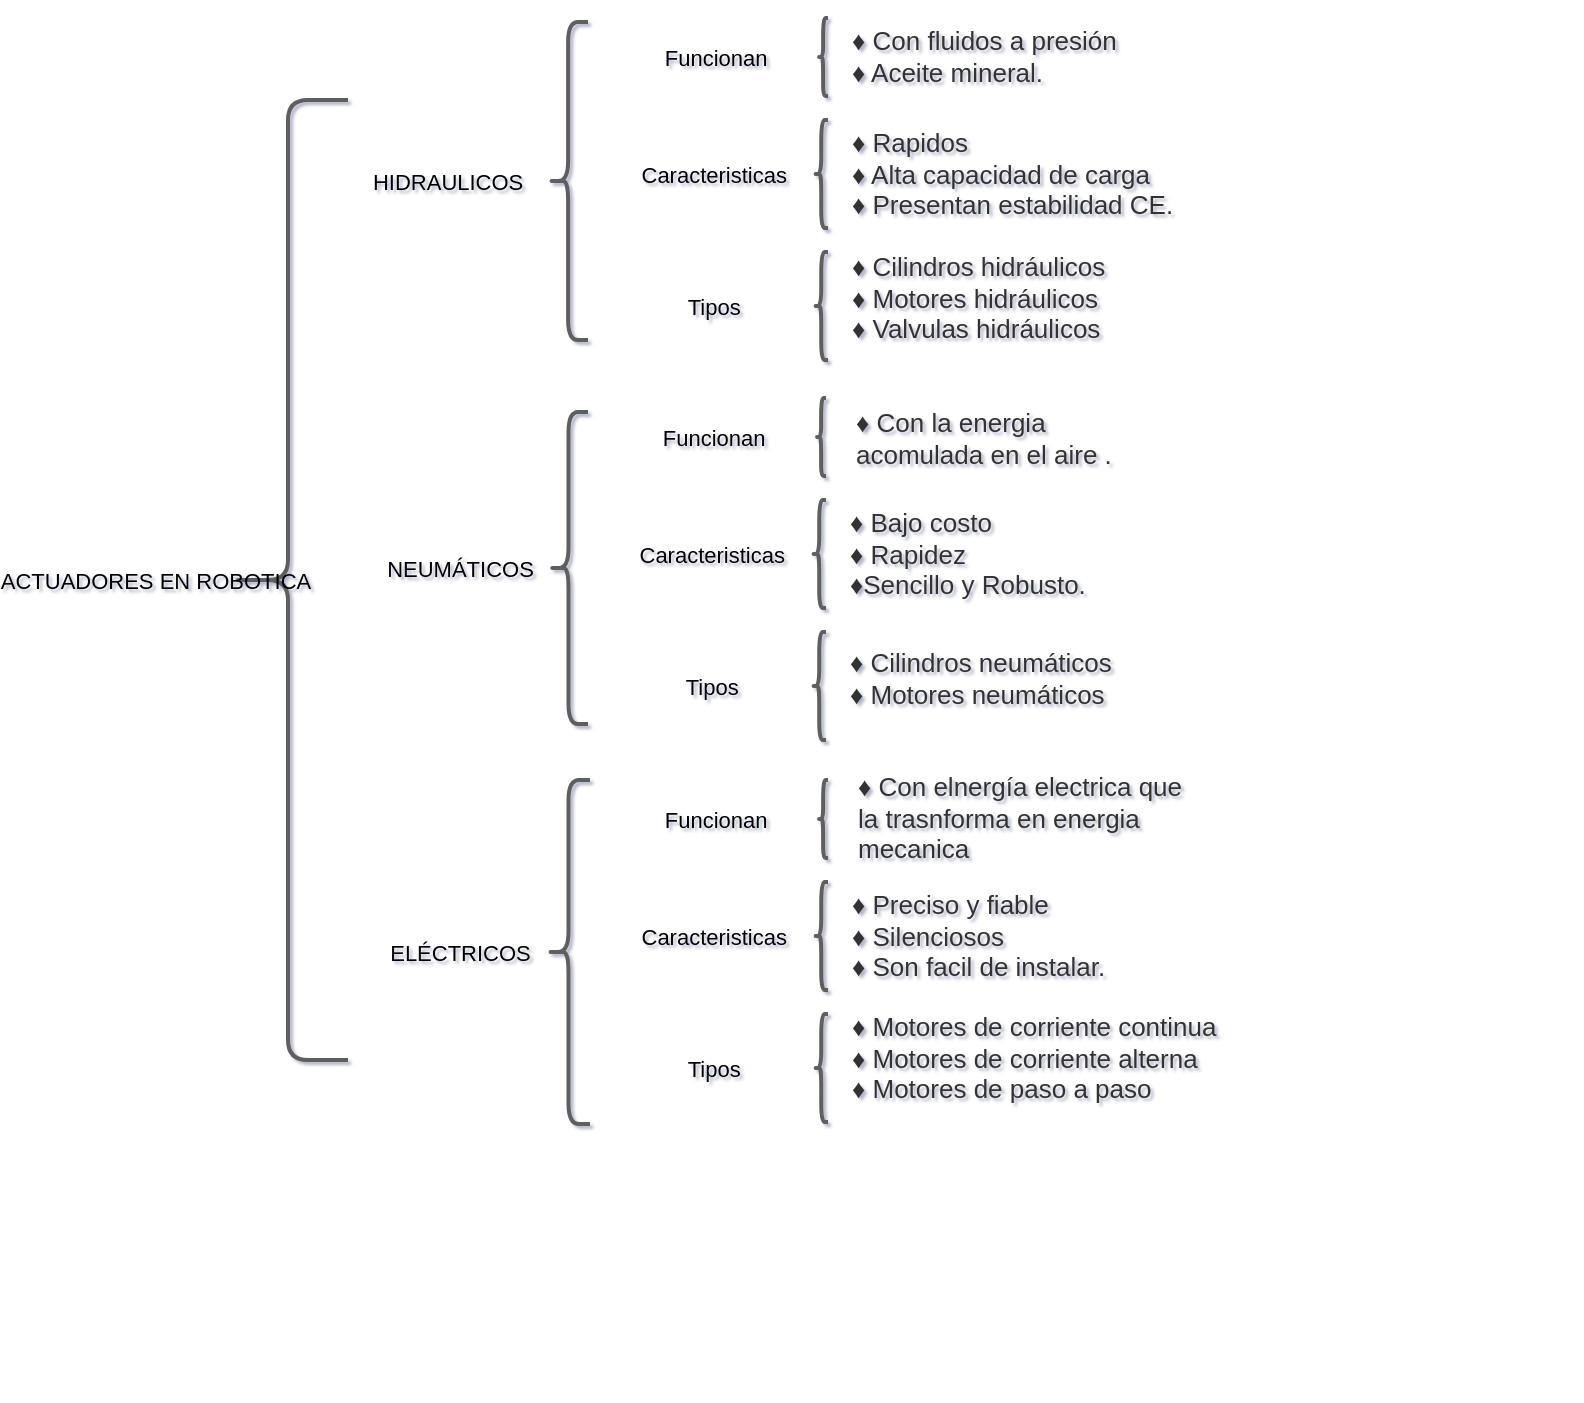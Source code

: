<mxfile version="13.6.5">
    <diagram id="fA6azRL6-MkVZgtUbeT8" name="Página-1">
        <mxGraphModel dx="1253" dy="686" grid="1" gridSize="10" guides="1" tooltips="1" connect="1" arrows="1" fold="1" page="1" pageScale="1" pageWidth="827" pageHeight="1169" background="#ffffff" math="0" shadow="1">
            <root>
                <mxCell id="0"/>
                <mxCell id="1" parent="0"/>
                <mxCell id="5" value="" style="strokeColor=none;fillColor=none;fontSize=11;spacing=3;strokeOpacity=100;rounded=1;absoluteArcSize=1;arcSize=7.2;strokeWidth=2;html=1;" vertex="1" zOrder="1" parent="1">
                    <mxGeometry x="144" y="96" width="536" height="577" as="geometry"/>
                </mxCell>
                <mxCell id="6" value="" style="shape=curlyBracket;rounded=1;fontSize=11;spacing=3;strokeColor=#5e5e5e;strokeOpacity=100;fillColor=FFFFFF;strokeWidth=2;" vertex="1" parent="5">
                    <mxGeometry x="72" width="60" height="480" as="geometry"/>
                </mxCell>
                <mxCell id="7" value="ACTUADORES EN ROBOTICA " style="strokeColor=none;fillColor=none;fontSize=11;spacing=3;strokeOpacity=100;rounded=1;absoluteArcSize=1;arcSize=7.2;strokeWidth=2;" vertex="1" parent="5">
                    <mxGeometry width="72" height="480" as="geometry"/>
                </mxCell>
                <mxCell id="8" value="" style="strokeColor=none;fillColor=none;fontSize=11;spacing=3;strokeOpacity=100;rounded=1;absoluteArcSize=1;arcSize=7.2;strokeWidth=2;html=1;" vertex="1" zOrder="3" parent="1">
                    <mxGeometry x="276" y="57" width="120" height="159" as="geometry"/>
                </mxCell>
                <mxCell id="9" value="" style="shape=curlyBracket;rounded=1;fontSize=11;spacing=3;strokeColor=#5e5e5e;strokeOpacity=100;fillColor=FFFFFF;strokeWidth=2;" vertex="1" parent="8">
                    <mxGeometry x="100.125" width="19.875" height="159" as="geometry"/>
                </mxCell>
                <mxCell id="10" value="HIDRAULICOS " style="strokeColor=none;fillColor=none;fontSize=11;spacing=3;strokeOpacity=100;rounded=1;absoluteArcSize=1;arcSize=7.2;strokeWidth=2;" vertex="1" parent="8">
                    <mxGeometry width="100.125" height="159" as="geometry"/>
                </mxCell>
                <mxCell id="11" value="" style="strokeColor=none;fillColor=none;fontSize=11;spacing=3;strokeOpacity=100;rounded=1;absoluteArcSize=1;arcSize=7.2;strokeWidth=2;html=1;" vertex="1" zOrder="4" parent="1">
                    <mxGeometry x="288" y="252" width="108" height="156" as="geometry"/>
                </mxCell>
                <mxCell id="12" value="" style="shape=curlyBracket;rounded=1;fontSize=11;spacing=3;strokeColor=#5e5e5e;strokeOpacity=100;fillColor=FFFFFF;strokeWidth=2;" vertex="1" parent="11">
                    <mxGeometry x="88.5" width="19.5" height="156" as="geometry"/>
                </mxCell>
                <mxCell id="13" value="NEUMÁTICOS" style="strokeColor=none;fillColor=none;fontSize=11;spacing=3;strokeOpacity=100;rounded=1;absoluteArcSize=1;arcSize=7.2;strokeWidth=2;" vertex="1" parent="11">
                    <mxGeometry width="88.5" height="156" as="geometry"/>
                </mxCell>
                <mxCell id="14" value="" style="strokeColor=none;fillColor=none;fontSize=11;spacing=3;strokeOpacity=100;rounded=1;absoluteArcSize=1;arcSize=7.2;strokeWidth=2;html=1;" vertex="1" zOrder="5" parent="1">
                    <mxGeometry x="289" y="436" width="600" height="307" as="geometry"/>
                </mxCell>
                <mxCell id="15" value="" style="shape=curlyBracket;rounded=1;fontSize=11;spacing=3;strokeColor=#5e5e5e;strokeOpacity=100;fillColor=FFFFFF;strokeWidth=2;" vertex="1" parent="14">
                    <mxGeometry x="86.5" width="21.5" height="172" as="geometry"/>
                </mxCell>
                <mxCell id="16" value="ELÉCTRICOS" style="strokeColor=none;fillColor=none;fontSize=11;spacing=3;strokeOpacity=100;rounded=1;absoluteArcSize=1;arcSize=7.2;strokeWidth=2;" vertex="1" parent="14">
                    <mxGeometry width="86.5" height="172" as="geometry"/>
                </mxCell>
                <mxCell id="17" value="" style="strokeColor=none;fillColor=none;fontSize=11;spacing=3;strokeOpacity=100;rounded=1;absoluteArcSize=1;arcSize=7.2;strokeWidth=2;html=1;" vertex="1" zOrder="6" parent="1">
                    <mxGeometry x="409" y="55" width="107" height="39" as="geometry"/>
                </mxCell>
                <mxCell id="18" value="" style="shape=curlyBracket;rounded=1;fontSize=11;spacing=3;strokeColor=#5e5e5e;strokeOpacity=100;fillColor=FFFFFF;strokeWidth=2;" vertex="1" parent="17">
                    <mxGeometry x="102.125" width="4.875" height="39" as="geometry"/>
                </mxCell>
                <mxCell id="19" value="Funcionan" style="strokeColor=none;fillColor=none;fontSize=11;spacing=3;strokeOpacity=100;rounded=1;absoluteArcSize=1;arcSize=7.2;strokeWidth=2;" vertex="1" parent="17">
                    <mxGeometry width="102.125" height="39" as="geometry"/>
                </mxCell>
                <UserObject label="&lt;div style=&quot;font-size:13px;color:#333333;text-align: left;&quot;&gt;♦ Con fluidos a presión &#10;&lt;/div&gt;&lt;div style=&quot;font-size:13px;color:#333333;text-align: left;&quot;&gt;♦  Aceite mineral.&lt;/div&gt;" lucidchartObjectId="xkuFIpr0YDJK" id="20">
                    <mxCell style="html=1;whiteSpace=wrap;;overflow=width;spacing=3;verticalAlign=middle;strokeOpacity=0;fillOpacity=0;rounded=1;absoluteArcSize=1;arcSize=7.2;fillColor=#ffffff;strokeWidth=2;" vertex="1" zOrder="7" parent="1">
                        <mxGeometry x="528" y="47" width="144" height="54" as="geometry"/>
                    </mxCell>
                </UserObject>
                <mxCell id="21" value="" style="strokeColor=none;fillColor=none;fontSize=11;spacing=3;strokeOpacity=100;rounded=1;absoluteArcSize=1;arcSize=7.2;strokeWidth=2;html=1;" vertex="1" zOrder="8" parent="1">
                    <mxGeometry x="409" y="106" width="107" height="54" as="geometry"/>
                </mxCell>
                <mxCell id="22" value="" style="shape=curlyBracket;rounded=1;fontSize=11;spacing=3;strokeColor=#5e5e5e;strokeOpacity=100;fillColor=FFFFFF;strokeWidth=2;" vertex="1" parent="21">
                    <mxGeometry x="100.25" width="6.75" height="54" as="geometry"/>
                </mxCell>
                <mxCell id="23" value="Caracteristicas " style="strokeColor=none;fillColor=none;fontSize=11;spacing=3;strokeOpacity=100;rounded=1;absoluteArcSize=1;arcSize=7.2;strokeWidth=2;" vertex="1" parent="21">
                    <mxGeometry width="100.25" height="54" as="geometry"/>
                </mxCell>
                <UserObject label="&lt;div style=&quot;font-size:13px;color:#333333;text-align: left;&quot;&gt;♦ Rapidos&#10;&lt;/div&gt;&lt;div style=&quot;font-size:13px;color:#333333;text-align: left;&quot;&gt;♦ Alta capacidad de carga &#10;&lt;/div&gt;&lt;div style=&quot;font-size:13px;color:#333333;text-align: left;&quot;&gt;♦ Presentan estabilidad CE.&lt;/div&gt;" lucidchartObjectId="-luFyIGjQ8Wm" id="24">
                    <mxCell style="html=1;whiteSpace=wrap;;overflow=width;spacing=3;verticalAlign=middle;strokeOpacity=0;fillOpacity=0;rounded=1;absoluteArcSize=1;arcSize=7.2;fillColor=#ffffff;strokeWidth=2;" vertex="1" zOrder="9" parent="1">
                        <mxGeometry x="528" y="82" width="192" height="102" as="geometry"/>
                    </mxCell>
                </UserObject>
                <mxCell id="25" value="" style="strokeColor=none;fillColor=none;fontSize=11;spacing=3;strokeOpacity=100;rounded=1;absoluteArcSize=1;arcSize=7.2;strokeWidth=2;html=1;" vertex="1" zOrder="10" parent="1">
                    <mxGeometry x="409" y="172" width="107" height="54" as="geometry"/>
                </mxCell>
                <mxCell id="26" value="" style="shape=curlyBracket;rounded=1;fontSize=11;spacing=3;strokeColor=#5e5e5e;strokeOpacity=100;fillColor=FFFFFF;strokeWidth=2;" vertex="1" parent="25">
                    <mxGeometry x="100.25" width="6.75" height="54" as="geometry"/>
                </mxCell>
                <mxCell id="27" value="Tipos " style="strokeColor=none;fillColor=none;fontSize=11;spacing=3;strokeOpacity=100;rounded=1;absoluteArcSize=1;arcSize=7.2;strokeWidth=2;" vertex="1" parent="25">
                    <mxGeometry width="100.25" height="54" as="geometry"/>
                </mxCell>
                <UserObject label="&lt;div style=&quot;font-size:13px;color:#333333;text-align: left;&quot;&gt;♦ Cilindros hidráulicos&#10;&lt;/div&gt;&lt;div style=&quot;font-size:13px;color:#333333;text-align: left;&quot;&gt;♦ Motores hidráulicos&#10;&lt;/div&gt;&lt;div style=&quot;font-size:13px;color:#333333;text-align: left;&quot;&gt;♦ Valvulas hidráulicos&lt;/div&gt;" lucidchartObjectId="kquFef_h3C-S" id="28">
                    <mxCell style="html=1;whiteSpace=wrap;;overflow=width;spacing=3;verticalAlign=middle;strokeOpacity=0;fillOpacity=0;rounded=1;absoluteArcSize=1;arcSize=7.2;fillColor=#ffffff;strokeWidth=2;" vertex="1" zOrder="11" parent="1">
                        <mxGeometry x="528" y="166" width="192" height="57" as="geometry"/>
                    </mxCell>
                </UserObject>
                <mxCell id="29" value="" style="strokeColor=none;fillColor=none;fontSize=11;spacing=3;strokeOpacity=100;rounded=1;absoluteArcSize=1;arcSize=7.2;strokeWidth=2;html=1;" vertex="1" zOrder="12" parent="1">
                    <mxGeometry x="408" y="245" width="107" height="39" as="geometry"/>
                </mxCell>
                <mxCell id="30" value="" style="shape=curlyBracket;rounded=1;fontSize=11;spacing=3;strokeColor=#5e5e5e;strokeOpacity=100;fillColor=FFFFFF;strokeWidth=2;" vertex="1" parent="29">
                    <mxGeometry x="102.125" width="4.875" height="39" as="geometry"/>
                </mxCell>
                <mxCell id="31" value="Funcionan" style="strokeColor=none;fillColor=none;fontSize=11;spacing=3;strokeOpacity=100;rounded=1;absoluteArcSize=1;arcSize=7.2;strokeWidth=2;" vertex="1" parent="29">
                    <mxGeometry width="102.125" height="39" as="geometry"/>
                </mxCell>
                <UserObject label="♦ Con la energia acomulada en el aire ." lucidchartObjectId="3tuFBASVAvjI" id="32">
                    <mxCell style="html=1;whiteSpace=wrap;;fontSize=13;fontColor=#333333;align=left;spacing=3;verticalAlign=middle;strokeOpacity=0;fillOpacity=0;rounded=1;absoluteArcSize=1;arcSize=7.2;fillColor=#ffffff;strokeWidth=2;" vertex="1" zOrder="13" parent="1">
                        <mxGeometry x="527" y="238" width="144" height="54" as="geometry"/>
                    </mxCell>
                </UserObject>
                <mxCell id="33" value="" style="strokeColor=none;fillColor=none;fontSize=11;spacing=3;strokeOpacity=100;rounded=1;absoluteArcSize=1;arcSize=7.2;strokeWidth=2;html=1;" vertex="1" zOrder="14" parent="1">
                    <mxGeometry x="408" y="296" width="107" height="54" as="geometry"/>
                </mxCell>
                <mxCell id="34" value="" style="shape=curlyBracket;rounded=1;fontSize=11;spacing=3;strokeColor=#5e5e5e;strokeOpacity=100;fillColor=FFFFFF;strokeWidth=2;" vertex="1" parent="33">
                    <mxGeometry x="100.25" width="6.75" height="54" as="geometry"/>
                </mxCell>
                <mxCell id="35" value="Caracteristicas " style="strokeColor=none;fillColor=none;fontSize=11;spacing=3;strokeOpacity=100;rounded=1;absoluteArcSize=1;arcSize=7.2;strokeWidth=2;" vertex="1" parent="33">
                    <mxGeometry width="100.25" height="54" as="geometry"/>
                </mxCell>
                <UserObject label="&lt;div style=&quot;font-size:13px;color:#333333;text-align: left;&quot;&gt;♦ Bajo costo&#10;&lt;/div&gt;&lt;div style=&quot;font-size:13px;color:#333333;text-align: left;&quot;&gt;♦ Rapidez &#10;&lt;/div&gt;&lt;div style=&quot;font-size:13px;color:#333333;text-align: left;&quot;&gt;♦Sencillo y Robusto.&lt;/div&gt;" lucidchartObjectId="3tuFnYH8TAUu" id="36">
                    <mxCell style="html=1;whiteSpace=wrap;;overflow=width;spacing=3;verticalAlign=middle;strokeOpacity=0;fillOpacity=0;rounded=1;absoluteArcSize=1;arcSize=7.2;fillColor=#ffffff;strokeWidth=2;" vertex="1" zOrder="15" parent="1">
                        <mxGeometry x="527" y="272" width="192" height="102" as="geometry"/>
                    </mxCell>
                </UserObject>
                <mxCell id="37" value="" style="strokeColor=none;fillColor=none;fontSize=11;spacing=3;strokeOpacity=100;rounded=1;absoluteArcSize=1;arcSize=7.2;strokeWidth=2;html=1;" vertex="1" zOrder="16" parent="1">
                    <mxGeometry x="408" y="362" width="107" height="54" as="geometry"/>
                </mxCell>
                <mxCell id="38" value="" style="shape=curlyBracket;rounded=1;fontSize=11;spacing=3;strokeColor=#5e5e5e;strokeOpacity=100;fillColor=FFFFFF;strokeWidth=2;" vertex="1" parent="37">
                    <mxGeometry x="100.25" width="6.75" height="54" as="geometry"/>
                </mxCell>
                <mxCell id="39" value="Tipos " style="strokeColor=none;fillColor=none;fontSize=11;spacing=3;strokeOpacity=100;rounded=1;absoluteArcSize=1;arcSize=7.2;strokeWidth=2;" vertex="1" parent="37">
                    <mxGeometry width="100.25" height="54" as="geometry"/>
                </mxCell>
                <UserObject label="&lt;div style=&quot;font-size:13px;color:#333333;text-align: left;&quot;&gt;♦ Cilindros neumáticos&#10;&lt;/div&gt;&lt;div style=&quot;font-size:13px;color:#333333;text-align: left;&quot;&gt;♦ Motores neumáticos&lt;/div&gt;" lucidchartObjectId="3tuF0X0koWy." id="40">
                    <mxCell style="html=1;whiteSpace=wrap;;overflow=width;spacing=3;verticalAlign=middle;strokeOpacity=0;fillOpacity=0;rounded=1;absoluteArcSize=1;arcSize=7.2;fillColor=#ffffff;strokeWidth=2;" vertex="1" zOrder="17" parent="1">
                        <mxGeometry x="527" y="356" width="192" height="57" as="geometry"/>
                    </mxCell>
                </UserObject>
                <mxCell id="41" value="" style="strokeColor=none;fillColor=none;fontSize=11;spacing=3;strokeOpacity=100;rounded=1;absoluteArcSize=1;arcSize=7.2;strokeWidth=2;html=1;" vertex="1" zOrder="18" parent="1">
                    <mxGeometry x="409" y="436" width="107" height="39" as="geometry"/>
                </mxCell>
                <mxCell id="42" value="" style="shape=curlyBracket;rounded=1;fontSize=11;spacing=3;strokeColor=#5e5e5e;strokeOpacity=100;fillColor=FFFFFF;strokeWidth=2;" vertex="1" parent="41">
                    <mxGeometry x="102.125" width="4.875" height="39" as="geometry"/>
                </mxCell>
                <mxCell id="43" value="Funcionan" style="strokeColor=none;fillColor=none;fontSize=11;spacing=3;strokeOpacity=100;rounded=1;absoluteArcSize=1;arcSize=7.2;strokeWidth=2;" vertex="1" parent="41">
                    <mxGeometry width="102.125" height="39" as="geometry"/>
                </mxCell>
                <UserObject label="♦ Con elnergía electrica  que la trasnforma en energia mecanica" lucidchartObjectId="BuuFOs1K8c.q" id="44">
                    <mxCell style="html=1;whiteSpace=wrap;;fontSize=13;fontColor=#333333;align=left;spacing=3;verticalAlign=middle;strokeOpacity=0;fillOpacity=0;rounded=1;absoluteArcSize=1;arcSize=7.2;fillColor=#ffffff;strokeWidth=2;" vertex="1" zOrder="19" parent="1">
                        <mxGeometry x="528" y="420" width="168" height="70" as="geometry"/>
                    </mxCell>
                </UserObject>
                <mxCell id="45" value="" style="strokeColor=none;fillColor=none;fontSize=11;spacing=3;strokeOpacity=100;rounded=1;absoluteArcSize=1;arcSize=7.2;strokeWidth=2;html=1;" vertex="1" zOrder="20" parent="1">
                    <mxGeometry x="409" y="487" width="107" height="54" as="geometry"/>
                </mxCell>
                <mxCell id="46" value="" style="shape=curlyBracket;rounded=1;fontSize=11;spacing=3;strokeColor=#5e5e5e;strokeOpacity=100;fillColor=FFFFFF;strokeWidth=2;" vertex="1" parent="45">
                    <mxGeometry x="100.25" width="6.75" height="54" as="geometry"/>
                </mxCell>
                <mxCell id="47" value="Caracteristicas " style="strokeColor=none;fillColor=none;fontSize=11;spacing=3;strokeOpacity=100;rounded=1;absoluteArcSize=1;arcSize=7.2;strokeWidth=2;" vertex="1" parent="45">
                    <mxGeometry width="100.25" height="54" as="geometry"/>
                </mxCell>
                <UserObject label="&lt;div style=&quot;font-size:13px;color:#333333;text-align: left;&quot;&gt;♦ Preciso y fiable&#10;&lt;/div&gt;&lt;div style=&quot;font-size:13px;color:#333333;text-align: left;&quot;&gt;♦ Silenciosos &#10;&lt;/div&gt;&lt;div style=&quot;font-size:13px;color:#333333;text-align: left;&quot;&gt;♦ Son facil de instalar.&lt;/div&gt;" lucidchartObjectId="BuuFz-3uubxv" id="48">
                    <mxCell style="html=1;whiteSpace=wrap;;overflow=width;spacing=3;verticalAlign=middle;strokeOpacity=0;fillOpacity=0;rounded=1;absoluteArcSize=1;arcSize=7.2;fillColor=#ffffff;strokeWidth=2;" vertex="1" zOrder="21" parent="1">
                        <mxGeometry x="528" y="463" width="192" height="102" as="geometry"/>
                    </mxCell>
                </UserObject>
                <mxCell id="49" value="" style="strokeColor=none;fillColor=none;fontSize=11;spacing=3;strokeOpacity=100;rounded=1;absoluteArcSize=1;arcSize=7.2;strokeWidth=2;html=1;" vertex="1" zOrder="22" parent="1">
                    <mxGeometry x="409" y="553" width="107" height="54" as="geometry"/>
                </mxCell>
                <mxCell id="50" value="" style="shape=curlyBracket;rounded=1;fontSize=11;spacing=3;strokeColor=#5e5e5e;strokeOpacity=100;fillColor=FFFFFF;strokeWidth=2;" vertex="1" parent="49">
                    <mxGeometry x="100.25" width="6.75" height="54" as="geometry"/>
                </mxCell>
                <mxCell id="51" value="Tipos " style="strokeColor=none;fillColor=none;fontSize=11;spacing=3;strokeOpacity=100;rounded=1;absoluteArcSize=1;arcSize=7.2;strokeWidth=2;" vertex="1" parent="49">
                    <mxGeometry width="100.25" height="54" as="geometry"/>
                </mxCell>
                <UserObject label="&lt;div style=&quot;font-size:13px;color:#333333;text-align: left;&quot;&gt;♦ Motores de corriente continua&#10;&lt;/div&gt;&lt;div style=&quot;font-size:13px;color:#333333;text-align: left;&quot;&gt;♦ Motores  de corriente alterna&#10;&lt;/div&gt;&lt;div style=&quot;font-size:13px;color:#333333;text-align: left;&quot;&gt;♦ Motores  de paso a paso&lt;/div&gt;" lucidchartObjectId="BuuFFqLm.2Sm" id="52">
                    <mxCell style="html=1;whiteSpace=wrap;;overflow=width;spacing=3;verticalAlign=middle;strokeOpacity=0;fillOpacity=0;rounded=1;absoluteArcSize=1;arcSize=7.2;fillColor=#ffffff;strokeWidth=2;" vertex="1" zOrder="23" parent="1">
                        <mxGeometry x="528" y="540" width="216" height="70" as="geometry"/>
                    </mxCell>
                </UserObject>
            </root>
        </mxGraphModel>
    </diagram>
</mxfile>